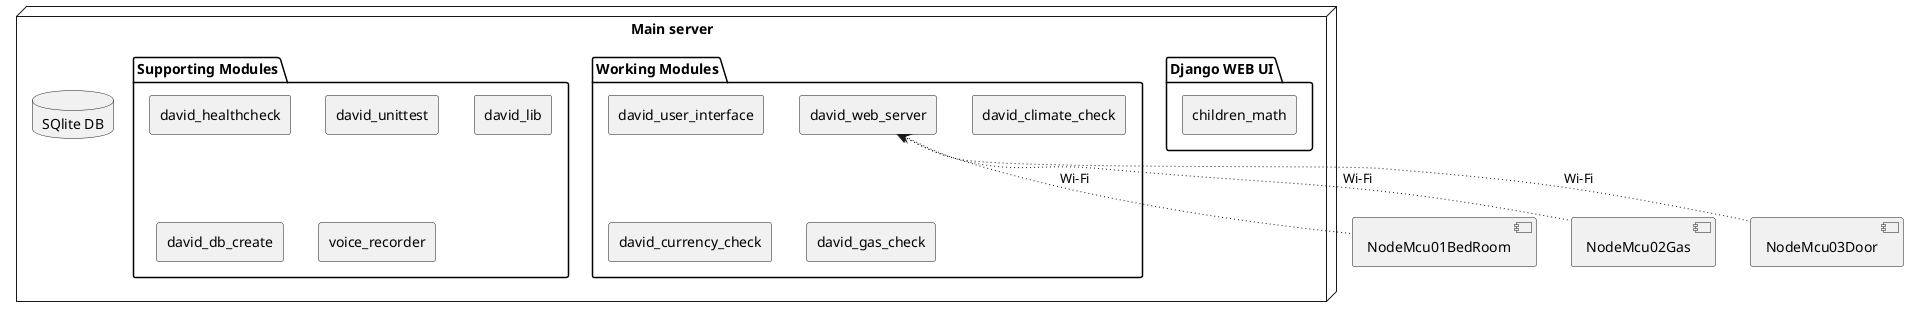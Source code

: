 @startuml

node "Main server" as main {
 database "SQlite DB"
 package "Django WEB UI" {
 rectangle children_math
 }
 package "Working Modules" {
 rectangle david_web_server
 rectangle david_user_interface
 rectangle david_climate_check
 rectangle david_currency_check
 rectangle david_gas_check
 }
 package "Supporting Modules" {
 rectangle david_healthcheck
 rectangle david_unittest
 rectangle david_lib
 rectangle david_db_create
 rectangle voice_recorder
 }
}

component NodeMcu01BedRoom
component NodeMcu02Gas
component NodeMcu03Door

david_web_server <~~ NodeMcu01BedRoom : Wi-Fi
david_web_server <~~ NodeMcu02Gas : Wi-Fi
david_web_server <~~ NodeMcu03Door : Wi-Fi

@enduml